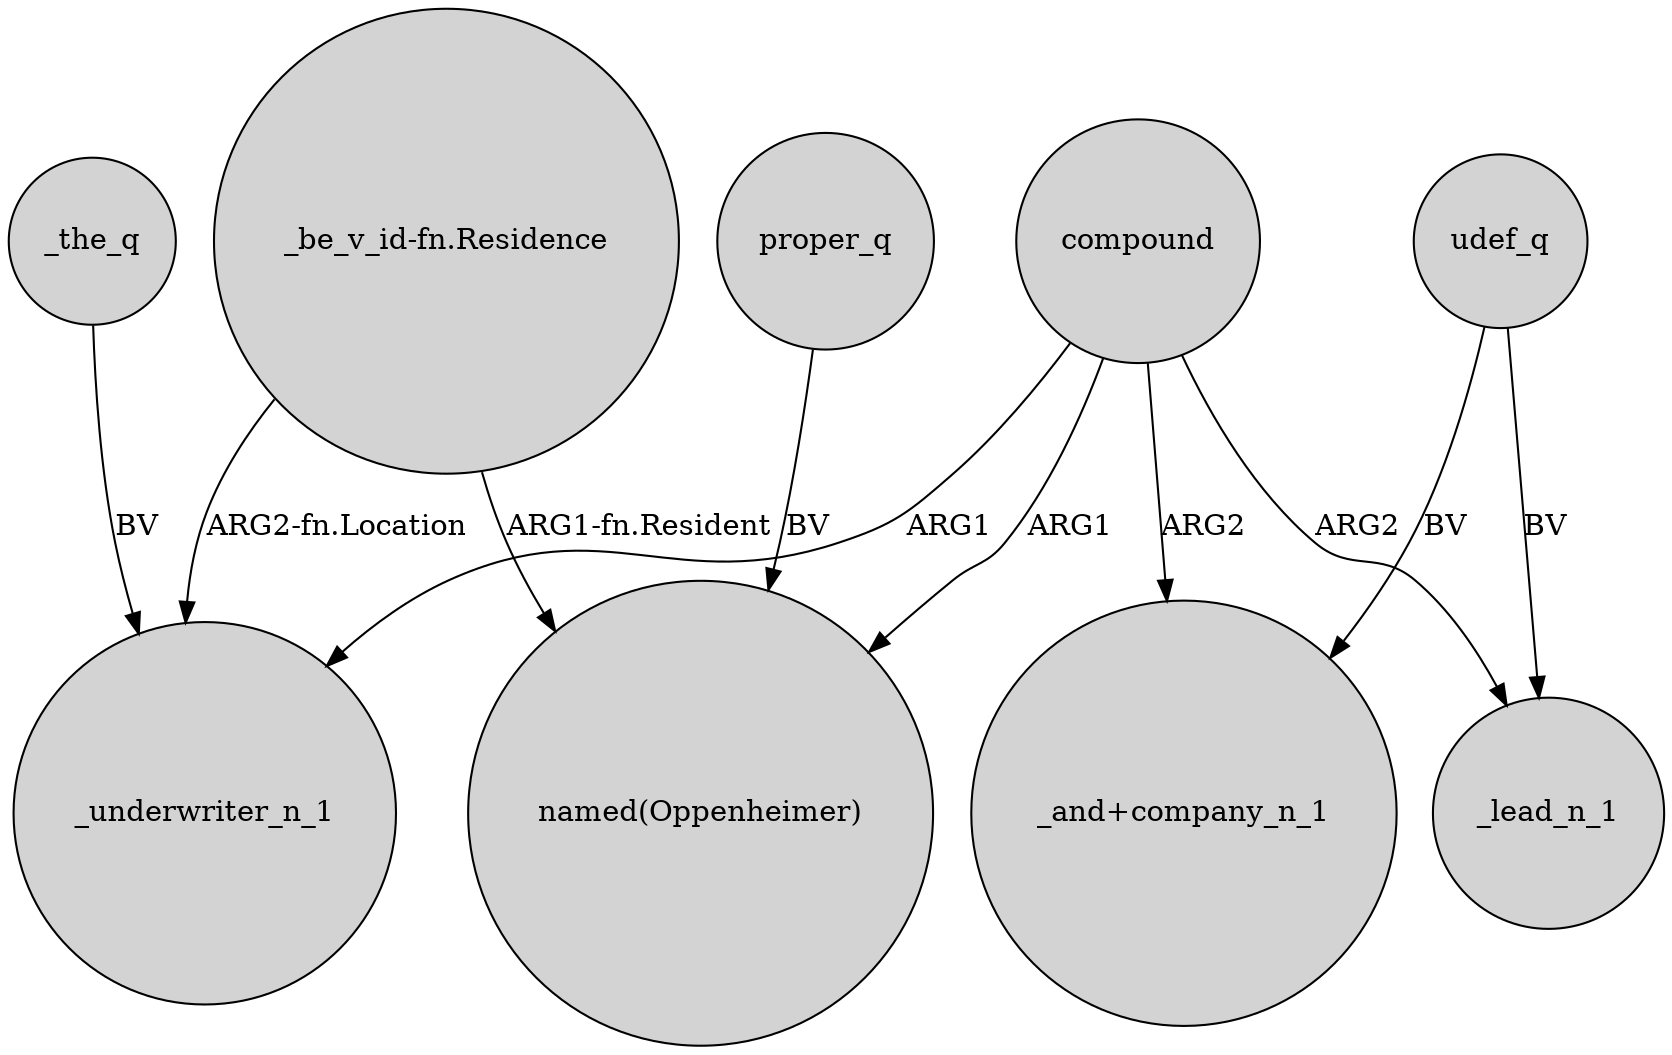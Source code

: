 digraph {
	node [shape=circle style=filled]
	compound -> _underwriter_n_1 [label=ARG1]
	compound -> "named(Oppenheimer)" [label=ARG1]
	proper_q -> "named(Oppenheimer)" [label=BV]
	_the_q -> _underwriter_n_1 [label=BV]
	udef_q -> "_and+company_n_1" [label=BV]
	"_be_v_id-fn.Residence" -> _underwriter_n_1 [label="ARG2-fn.Location"]
	compound -> "_and+company_n_1" [label=ARG2]
	udef_q -> _lead_n_1 [label=BV]
	compound -> _lead_n_1 [label=ARG2]
	"_be_v_id-fn.Residence" -> "named(Oppenheimer)" [label="ARG1-fn.Resident"]
}
